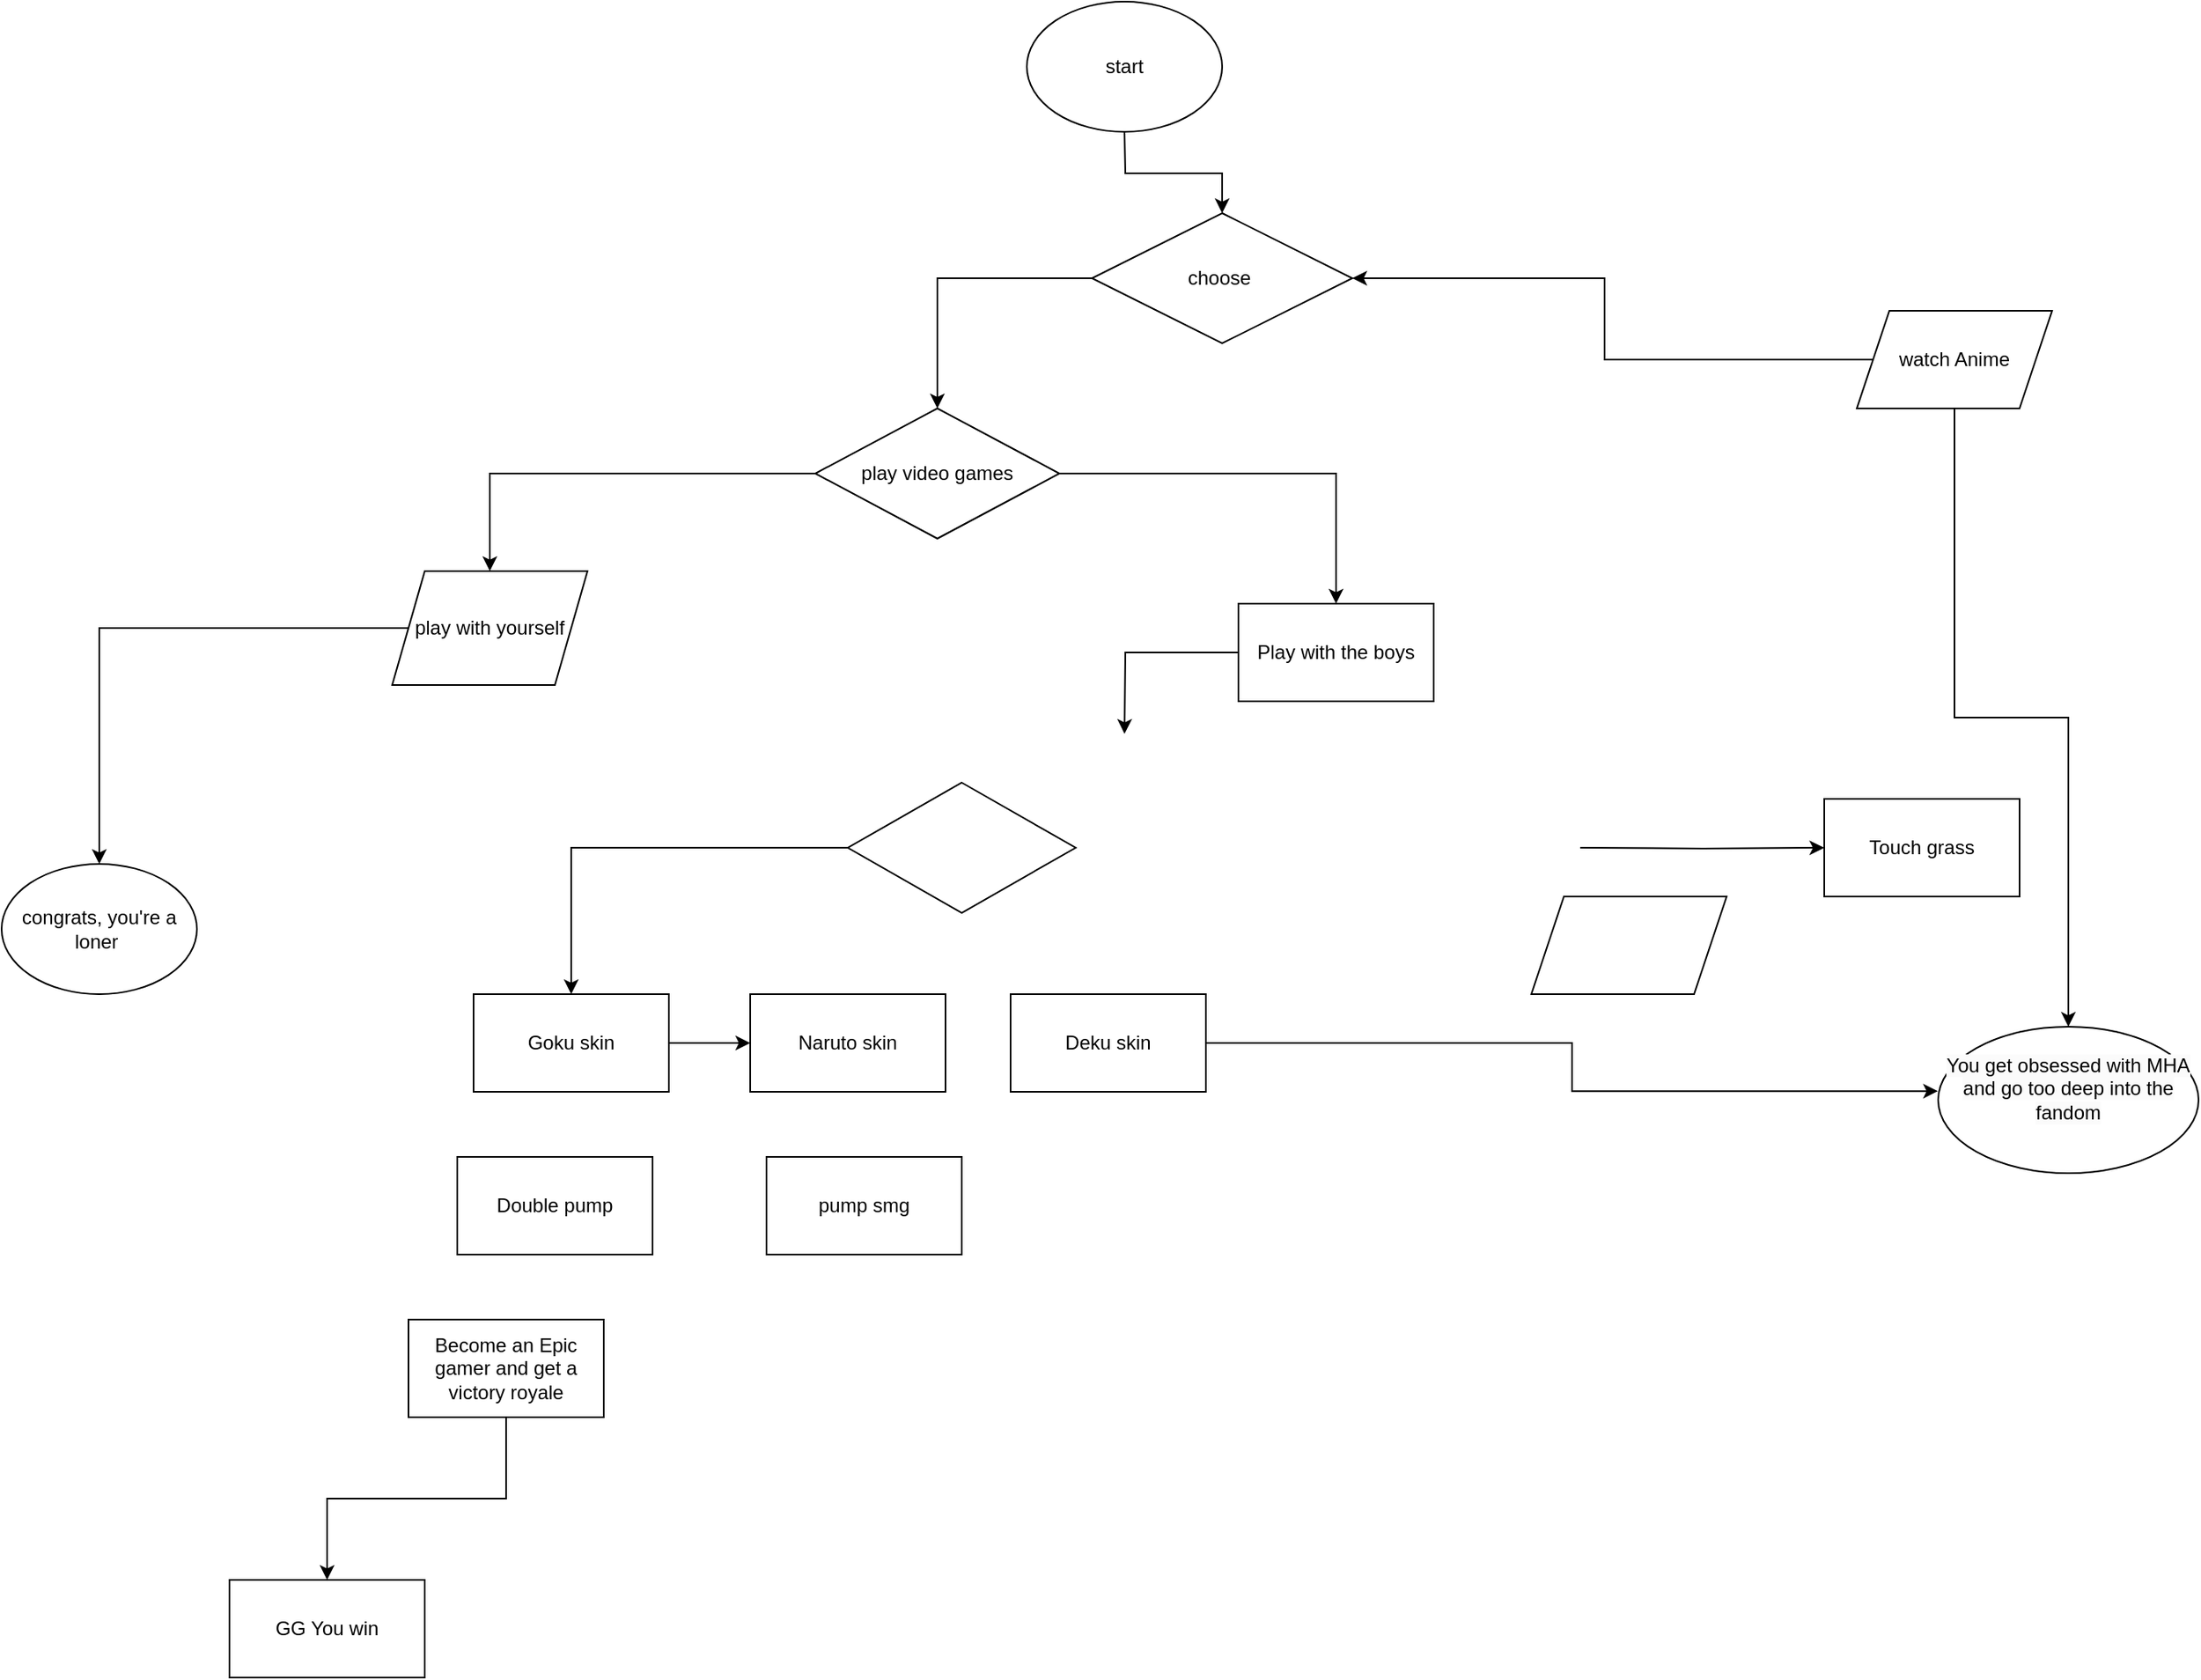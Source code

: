 <mxfile version="20.8.15" type="github">
  <diagram name="Page-1" id="Ozm3xN621YwZBeJ7nJhE">
    <mxGraphModel dx="2643" dy="995" grid="1" gridSize="10" guides="1" tooltips="1" connect="1" arrows="1" fold="1" page="1" pageScale="1" pageWidth="850" pageHeight="1100" math="0" shadow="0">
      <root>
        <mxCell id="0" />
        <mxCell id="1" parent="0" />
        <mxCell id="UpWl7sQyUpbdqbIwqZ_7-10" value="" style="edgeStyle=orthogonalEdgeStyle;rounded=0;orthogonalLoop=1;jettySize=auto;html=1;" edge="1" parent="1" target="UpWl7sQyUpbdqbIwqZ_7-8">
          <mxGeometry relative="1" as="geometry">
            <mxPoint x="400" y="90" as="sourcePoint" />
          </mxGeometry>
        </mxCell>
        <mxCell id="g6iba4YQK6XeHE2exlAs-23" value="" style="edgeStyle=orthogonalEdgeStyle;rounded=0;orthogonalLoop=1;jettySize=auto;html=1;exitX=0;exitY=0.5;exitDx=0;exitDy=0;" parent="1" source="UpWl7sQyUpbdqbIwqZ_7-24" edge="1" target="UpWl7sQyUpbdqbIwqZ_7-23">
          <mxGeometry relative="1" as="geometry">
            <mxPoint x="-200" y="560" as="targetPoint" />
            <mxPoint x="-50" y="390" as="sourcePoint" />
          </mxGeometry>
        </mxCell>
        <mxCell id="g6iba4YQK6XeHE2exlAs-27" value="" style="edgeStyle=orthogonalEdgeStyle;rounded=0;orthogonalLoop=1;jettySize=auto;html=1;" parent="1" source="g6iba4YQK6XeHE2exlAs-20" edge="1">
          <mxGeometry relative="1" as="geometry">
            <mxPoint x="400" y="460" as="targetPoint" />
          </mxGeometry>
        </mxCell>
        <mxCell id="g6iba4YQK6XeHE2exlAs-20" value="Play with the boys" style="whiteSpace=wrap;html=1;" parent="1" vertex="1">
          <mxGeometry x="470" y="380" width="120" height="60" as="geometry" />
        </mxCell>
        <mxCell id="g6iba4YQK6XeHE2exlAs-31" value="" style="edgeStyle=orthogonalEdgeStyle;rounded=0;orthogonalLoop=1;jettySize=auto;html=1;" parent="1" target="g6iba4YQK6XeHE2exlAs-30" edge="1">
          <mxGeometry relative="1" as="geometry">
            <mxPoint x="680" y="530" as="sourcePoint" />
          </mxGeometry>
        </mxCell>
        <mxCell id="g6iba4YQK6XeHE2exlAs-30" value="Touch grass" style="whiteSpace=wrap;html=1;" parent="1" vertex="1">
          <mxGeometry x="830" y="500" width="120" height="60" as="geometry" />
        </mxCell>
        <mxCell id="g6iba4YQK6XeHE2exlAs-35" value="" style="edgeStyle=orthogonalEdgeStyle;rounded=0;orthogonalLoop=1;jettySize=auto;html=1;exitX=0;exitY=0.5;exitDx=0;exitDy=0;exitPerimeter=0;entryX=0.5;entryY=0;entryDx=0;entryDy=0;" parent="1" source="UpWl7sQyUpbdqbIwqZ_7-30" edge="1" target="g6iba4YQK6XeHE2exlAs-42">
          <mxGeometry relative="1" as="geometry">
            <mxPoint x="170" y="610" as="targetPoint" />
            <mxPoint x="240" y="520" as="sourcePoint" />
          </mxGeometry>
        </mxCell>
        <mxCell id="g6iba4YQK6XeHE2exlAs-39" value="" style="edgeStyle=orthogonalEdgeStyle;rounded=0;orthogonalLoop=1;jettySize=auto;html=1;" parent="1" source="g6iba4YQK6XeHE2exlAs-36" target="g6iba4YQK6XeHE2exlAs-38" edge="1">
          <mxGeometry relative="1" as="geometry" />
        </mxCell>
        <mxCell id="g6iba4YQK6XeHE2exlAs-36" value="Become an Epic gamer and get a victory royale" style="whiteSpace=wrap;html=1;" parent="1" vertex="1">
          <mxGeometry x="-40" y="820" width="120" height="60" as="geometry" />
        </mxCell>
        <mxCell id="g6iba4YQK6XeHE2exlAs-38" value="GG You win" style="whiteSpace=wrap;html=1;" parent="1" vertex="1">
          <mxGeometry x="-150" y="980" width="120" height="60" as="geometry" />
        </mxCell>
        <mxCell id="g6iba4YQK6XeHE2exlAs-54" value="" style="edgeStyle=orthogonalEdgeStyle;rounded=0;orthogonalLoop=1;jettySize=auto;html=1;" parent="1" source="g6iba4YQK6XeHE2exlAs-42" target="g6iba4YQK6XeHE2exlAs-45" edge="1">
          <mxGeometry relative="1" as="geometry" />
        </mxCell>
        <mxCell id="g6iba4YQK6XeHE2exlAs-42" value="Goku skin" style="whiteSpace=wrap;html=1;" parent="1" vertex="1">
          <mxGeometry y="620" width="120" height="60" as="geometry" />
        </mxCell>
        <mxCell id="g6iba4YQK6XeHE2exlAs-45" value="Naruto skin" style="whiteSpace=wrap;html=1;" parent="1" vertex="1">
          <mxGeometry x="170" y="620" width="120" height="60" as="geometry" />
        </mxCell>
        <mxCell id="g6iba4YQK6XeHE2exlAs-51" value="" style="edgeStyle=orthogonalEdgeStyle;rounded=0;orthogonalLoop=1;jettySize=auto;html=1;entryX=-0.001;entryY=0.44;entryDx=0;entryDy=0;entryPerimeter=0;" parent="1" source="g6iba4YQK6XeHE2exlAs-47" target="UpWl7sQyUpbdqbIwqZ_7-21" edge="1">
          <mxGeometry relative="1" as="geometry">
            <mxPoint x="900" y="700" as="targetPoint" />
          </mxGeometry>
        </mxCell>
        <mxCell id="g6iba4YQK6XeHE2exlAs-47" value="Deku skin" style="whiteSpace=wrap;html=1;" parent="1" vertex="1">
          <mxGeometry x="330" y="620" width="120" height="60" as="geometry" />
        </mxCell>
        <mxCell id="g6iba4YQK6XeHE2exlAs-52" value="Double pump" style="whiteSpace=wrap;html=1;" parent="1" vertex="1">
          <mxGeometry x="-10" y="720" width="120" height="60" as="geometry" />
        </mxCell>
        <mxCell id="g6iba4YQK6XeHE2exlAs-53" value="pump smg" style="whiteSpace=wrap;html=1;" parent="1" vertex="1">
          <mxGeometry x="180" y="720" width="120" height="60" as="geometry" />
        </mxCell>
        <mxCell id="UpWl7sQyUpbdqbIwqZ_7-3" value="" style="edgeStyle=orthogonalEdgeStyle;rounded=0;orthogonalLoop=1;jettySize=auto;html=1;entryX=0.5;entryY=0;entryDx=0;entryDy=0;" edge="1" parent="1" source="UpWl7sQyUpbdqbIwqZ_7-2" target="UpWl7sQyUpbdqbIwqZ_7-24">
          <mxGeometry relative="1" as="geometry">
            <mxPoint x="10" y="360" as="targetPoint" />
          </mxGeometry>
        </mxCell>
        <mxCell id="UpWl7sQyUpbdqbIwqZ_7-4" value="" style="edgeStyle=orthogonalEdgeStyle;rounded=0;orthogonalLoop=1;jettySize=auto;html=1;" edge="1" parent="1" source="UpWl7sQyUpbdqbIwqZ_7-2" target="g6iba4YQK6XeHE2exlAs-20">
          <mxGeometry relative="1" as="geometry" />
        </mxCell>
        <mxCell id="UpWl7sQyUpbdqbIwqZ_7-2" value="play video games" style="rhombus;whiteSpace=wrap;html=1;" vertex="1" parent="1">
          <mxGeometry x="210" y="260" width="150" height="80" as="geometry" />
        </mxCell>
        <mxCell id="UpWl7sQyUpbdqbIwqZ_7-22" value="" style="edgeStyle=orthogonalEdgeStyle;rounded=0;orthogonalLoop=1;jettySize=auto;html=1;" edge="1" parent="1" source="UpWl7sQyUpbdqbIwqZ_7-8" target="UpWl7sQyUpbdqbIwqZ_7-2">
          <mxGeometry relative="1" as="geometry" />
        </mxCell>
        <mxCell id="UpWl7sQyUpbdqbIwqZ_7-8" value="choose&amp;nbsp;" style="rhombus;whiteSpace=wrap;html=1;" vertex="1" parent="1">
          <mxGeometry x="380" y="140" width="160" height="80" as="geometry" />
        </mxCell>
        <mxCell id="UpWl7sQyUpbdqbIwqZ_7-14" value="start" style="ellipse;whiteSpace=wrap;html=1;" vertex="1" parent="1">
          <mxGeometry x="340" y="10" width="120" height="80" as="geometry" />
        </mxCell>
        <mxCell id="UpWl7sQyUpbdqbIwqZ_7-16" value="" style="edgeStyle=orthogonalEdgeStyle;rounded=0;orthogonalLoop=1;jettySize=auto;html=1;" edge="1" parent="1" source="UpWl7sQyUpbdqbIwqZ_7-15" target="UpWl7sQyUpbdqbIwqZ_7-8">
          <mxGeometry relative="1" as="geometry" />
        </mxCell>
        <mxCell id="UpWl7sQyUpbdqbIwqZ_7-19" value="" style="edgeStyle=orthogonalEdgeStyle;rounded=0;orthogonalLoop=1;jettySize=auto;html=1;entryX=0.5;entryY=0;entryDx=0;entryDy=0;" edge="1" parent="1" source="UpWl7sQyUpbdqbIwqZ_7-15" target="UpWl7sQyUpbdqbIwqZ_7-21">
          <mxGeometry relative="1" as="geometry">
            <mxPoint x="960" y="610" as="targetPoint" />
          </mxGeometry>
        </mxCell>
        <mxCell id="UpWl7sQyUpbdqbIwqZ_7-15" value="watch Anime" style="shape=parallelogram;perimeter=parallelogramPerimeter;whiteSpace=wrap;html=1;fixedSize=1;" vertex="1" parent="1">
          <mxGeometry x="850" y="200" width="120" height="60" as="geometry" />
        </mxCell>
        <mxCell id="UpWl7sQyUpbdqbIwqZ_7-21" value="&#xa;&lt;span style=&quot;color: rgb(0, 0, 0); font-family: Helvetica; font-size: 12px; font-style: normal; font-variant-ligatures: normal; font-variant-caps: normal; font-weight: 400; letter-spacing: normal; orphans: 2; text-align: center; text-indent: 0px; text-transform: none; widows: 2; word-spacing: 0px; -webkit-text-stroke-width: 0px; background-color: rgb(251, 251, 251); text-decoration-thickness: initial; text-decoration-style: initial; text-decoration-color: initial; float: none; display: inline !important;&quot;&gt;You get obsessed with MHA and go too deep into the fandom&lt;/span&gt;&#xa;&#xa;" style="ellipse;whiteSpace=wrap;html=1;" vertex="1" parent="1">
          <mxGeometry x="900" y="640" width="160" height="90" as="geometry" />
        </mxCell>
        <mxCell id="UpWl7sQyUpbdqbIwqZ_7-23" value="congrats, you&#39;re a loner&amp;nbsp;" style="ellipse;whiteSpace=wrap;html=1;" vertex="1" parent="1">
          <mxGeometry x="-290" y="540" width="120" height="80" as="geometry" />
        </mxCell>
        <mxCell id="UpWl7sQyUpbdqbIwqZ_7-24" value="play with yourself" style="shape=parallelogram;perimeter=parallelogramPerimeter;whiteSpace=wrap;html=1;fixedSize=1;" vertex="1" parent="1">
          <mxGeometry x="-50" y="360" width="120" height="70" as="geometry" />
        </mxCell>
        <mxCell id="UpWl7sQyUpbdqbIwqZ_7-26" value="" style="shape=parallelogram;perimeter=parallelogramPerimeter;whiteSpace=wrap;html=1;fixedSize=1;" vertex="1" parent="1">
          <mxGeometry x="650" y="560" width="120" height="60" as="geometry" />
        </mxCell>
        <mxCell id="UpWl7sQyUpbdqbIwqZ_7-30" value="" style="rhombus;whiteSpace=wrap;html=1;" vertex="1" parent="1">
          <mxGeometry x="230" y="490" width="140" height="80" as="geometry" />
        </mxCell>
      </root>
    </mxGraphModel>
  </diagram>
</mxfile>
